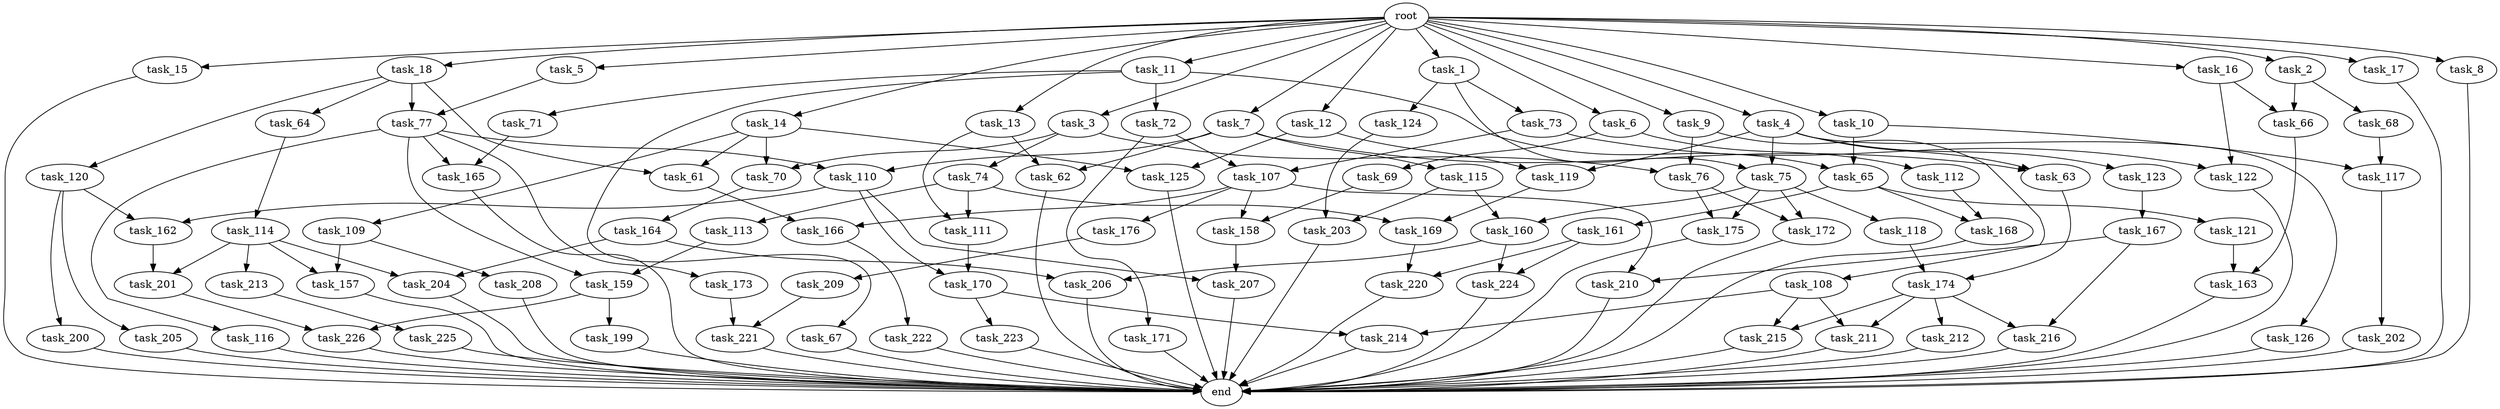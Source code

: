 digraph G {
  task_116 [size="137438953472.000000"];
  task_163 [size="1116691496960.000000"];
  task_15 [size="1024.000000"];
  task_212 [size="549755813888.000000"];
  task_169 [size="171798691840.000000"];
  task_207 [size="1073741824000.000000"];
  task_168 [size="635655159808.000000"];
  task_161 [size="214748364800.000000"];
  task_173 [size="137438953472.000000"];
  task_7 [size="1024.000000"];
  task_119 [size="455266533376.000000"];
  task_220 [size="292057776128.000000"];
  task_166 [size="910533066752.000000"];
  task_75 [size="249108103168.000000"];
  task_214 [size="1279900254208.000000"];
  task_176 [size="214748364800.000000"];
  task_204 [size="1168231104512.000000"];
  task_117 [size="996432412672.000000"];
  task_9 [size="1024.000000"];
  task_199 [size="858993459200.000000"];
  task_211 [size="970662608896.000000"];
  task_216 [size="764504178688.000000"];
  task_112 [size="695784701952.000000"];
  task_121 [size="214748364800.000000"];
  task_164 [size="214748364800.000000"];
  task_202 [size="695784701952.000000"];
  task_73 [size="214748364800.000000"];
  task_172 [size="773094113280.000000"];
  task_77 [size="214748364800.000000"];
  task_65 [size="352187318272.000000"];
  task_118 [size="77309411328.000000"];
  task_18 [size="1024.000000"];
  task_159 [size="833223655424.000000"];
  task_63 [size="455266533376.000000"];
  task_68 [size="695784701952.000000"];
  task_115 [size="420906795008.000000"];
  task_206 [size="1168231104512.000000"];
  task_160 [size="292057776128.000000"];
  task_61 [size="386547056640.000000"];
  task_64 [size="77309411328.000000"];
  task_109 [size="309237645312.000000"];
  task_167 [size="858993459200.000000"];
  task_125 [size="730144440320.000000"];
  task_1 [size="1024.000000"];
  task_157 [size="1408749273088.000000"];
  task_11 [size="1024.000000"];
  task_210 [size="429496729600.000000"];
  task_201 [size="1168231104512.000000"];
  task_69 [size="695784701952.000000"];
  task_225 [size="137438953472.000000"];
  task_171 [size="549755813888.000000"];
  task_162 [size="910533066752.000000"];
  task_123 [size="34359738368.000000"];
  task_175 [size="773094113280.000000"];
  task_111 [size="274877906944.000000"];
  task_108 [size="695784701952.000000"];
  task_62 [size="558345748480.000000"];
  task_66 [size="1554778161152.000000"];
  task_213 [size="858993459200.000000"];
  end [size="0.000000"];
  task_226 [size="893353197568.000000"];
  task_3 [size="1024.000000"];
  task_4 [size="1024.000000"];
  task_10 [size="1024.000000"];
  task_158 [size="249108103168.000000"];
  task_70 [size="1005022347264.000000"];
  task_71 [size="214748364800.000000"];
  task_67 [size="214748364800.000000"];
  task_14 [size="1024.000000"];
  task_12 [size="1024.000000"];
  task_13 [size="1024.000000"];
  task_223 [size="858993459200.000000"];
  task_174 [size="584115552256.000000"];
  task_126 [size="34359738368.000000"];
  task_114 [size="214748364800.000000"];
  task_203 [size="352187318272.000000"];
  task_6 [size="1024.000000"];
  task_113 [size="137438953472.000000"];
  task_124 [size="214748364800.000000"];
  task_2 [size="1024.000000"];
  task_209 [size="309237645312.000000"];
  task_221 [size="1717986918400.000000"];
  task_107 [size="970662608896.000000"];
  task_72 [size="214748364800.000000"];
  task_74 [size="695784701952.000000"];
  task_170 [size="910533066752.000000"];
  task_17 [size="1024.000000"];
  task_76 [size="1391569403904.000000"];
  task_165 [size="446676598784.000000"];
  task_120 [size="77309411328.000000"];
  task_200 [size="695784701952.000000"];
  root [size="0.000000"];
  task_205 [size="695784701952.000000"];
  task_208 [size="549755813888.000000"];
  task_8 [size="1024.000000"];
  task_16 [size="1024.000000"];
  task_5 [size="1024.000000"];
  task_222 [size="420906795008.000000"];
  task_215 [size="970662608896.000000"];
  task_110 [size="558345748480.000000"];
  task_122 [size="1279900254208.000000"];
  task_224 [size="936302870528.000000"];

  task_116 -> end [size="1.000000"];
  task_163 -> end [size="1.000000"];
  task_15 -> end [size="1.000000"];
  task_212 -> end [size="1.000000"];
  task_169 -> task_220 [size="209715200.000000"];
  task_207 -> end [size="1.000000"];
  task_168 -> end [size="1.000000"];
  task_161 -> task_220 [size="75497472.000000"];
  task_161 -> task_224 [size="75497472.000000"];
  task_173 -> task_221 [size="838860800.000000"];
  task_7 -> task_63 [size="411041792.000000"];
  task_7 -> task_110 [size="411041792.000000"];
  task_7 -> task_62 [size="411041792.000000"];
  task_7 -> task_115 [size="411041792.000000"];
  task_119 -> task_169 [size="33554432.000000"];
  task_220 -> end [size="1.000000"];
  task_166 -> task_222 [size="411041792.000000"];
  task_75 -> task_118 [size="75497472.000000"];
  task_75 -> task_160 [size="75497472.000000"];
  task_75 -> task_172 [size="75497472.000000"];
  task_75 -> task_175 [size="75497472.000000"];
  task_214 -> end [size="1.000000"];
  task_176 -> task_209 [size="301989888.000000"];
  task_204 -> end [size="1.000000"];
  task_117 -> task_202 [size="679477248.000000"];
  task_9 -> task_108 [size="679477248.000000"];
  task_9 -> task_76 [size="679477248.000000"];
  task_199 -> end [size="1.000000"];
  task_211 -> end [size="1.000000"];
  task_216 -> end [size="1.000000"];
  task_112 -> task_168 [size="411041792.000000"];
  task_121 -> task_163 [size="679477248.000000"];
  task_164 -> task_206 [size="301989888.000000"];
  task_164 -> task_204 [size="301989888.000000"];
  task_202 -> end [size="1.000000"];
  task_73 -> task_122 [size="411041792.000000"];
  task_73 -> task_107 [size="411041792.000000"];
  task_172 -> end [size="1.000000"];
  task_77 -> task_110 [size="134217728.000000"];
  task_77 -> task_173 [size="134217728.000000"];
  task_77 -> task_116 [size="134217728.000000"];
  task_77 -> task_165 [size="134217728.000000"];
  task_77 -> task_159 [size="134217728.000000"];
  task_65 -> task_161 [size="209715200.000000"];
  task_65 -> task_168 [size="209715200.000000"];
  task_65 -> task_121 [size="209715200.000000"];
  task_118 -> task_174 [size="33554432.000000"];
  task_18 -> task_120 [size="75497472.000000"];
  task_18 -> task_61 [size="75497472.000000"];
  task_18 -> task_77 [size="75497472.000000"];
  task_18 -> task_64 [size="75497472.000000"];
  task_159 -> task_199 [size="838860800.000000"];
  task_159 -> task_226 [size="838860800.000000"];
  task_63 -> task_174 [size="536870912.000000"];
  task_68 -> task_117 [size="838860800.000000"];
  task_115 -> task_160 [size="209715200.000000"];
  task_115 -> task_203 [size="209715200.000000"];
  task_206 -> end [size="1.000000"];
  task_160 -> task_206 [size="838860800.000000"];
  task_160 -> task_224 [size="838860800.000000"];
  task_61 -> task_166 [size="679477248.000000"];
  task_64 -> task_114 [size="209715200.000000"];
  task_109 -> task_208 [size="536870912.000000"];
  task_109 -> task_157 [size="536870912.000000"];
  task_167 -> task_210 [size="209715200.000000"];
  task_167 -> task_216 [size="209715200.000000"];
  task_125 -> end [size="1.000000"];
  task_1 -> task_75 [size="209715200.000000"];
  task_1 -> task_124 [size="209715200.000000"];
  task_1 -> task_73 [size="209715200.000000"];
  task_157 -> end [size="1.000000"];
  task_11 -> task_65 [size="209715200.000000"];
  task_11 -> task_67 [size="209715200.000000"];
  task_11 -> task_72 [size="209715200.000000"];
  task_11 -> task_71 [size="209715200.000000"];
  task_210 -> end [size="1.000000"];
  task_201 -> task_226 [size="33554432.000000"];
  task_69 -> task_158 [size="33554432.000000"];
  task_225 -> end [size="1.000000"];
  task_171 -> end [size="1.000000"];
  task_162 -> task_201 [size="301989888.000000"];
  task_123 -> task_167 [size="838860800.000000"];
  task_175 -> end [size="1.000000"];
  task_111 -> task_170 [size="679477248.000000"];
  task_108 -> task_215 [size="411041792.000000"];
  task_108 -> task_214 [size="411041792.000000"];
  task_108 -> task_211 [size="411041792.000000"];
  task_62 -> end [size="1.000000"];
  task_66 -> task_163 [size="411041792.000000"];
  task_213 -> task_225 [size="134217728.000000"];
  task_226 -> end [size="1.000000"];
  task_3 -> task_76 [size="679477248.000000"];
  task_3 -> task_70 [size="679477248.000000"];
  task_3 -> task_74 [size="679477248.000000"];
  task_4 -> task_63 [size="33554432.000000"];
  task_4 -> task_75 [size="33554432.000000"];
  task_4 -> task_119 [size="33554432.000000"];
  task_4 -> task_126 [size="33554432.000000"];
  task_4 -> task_123 [size="33554432.000000"];
  task_10 -> task_65 [size="134217728.000000"];
  task_10 -> task_117 [size="134217728.000000"];
  task_158 -> task_207 [size="838860800.000000"];
  task_70 -> task_164 [size="209715200.000000"];
  task_71 -> task_165 [size="301989888.000000"];
  task_67 -> end [size="1.000000"];
  task_14 -> task_109 [size="301989888.000000"];
  task_14 -> task_125 [size="301989888.000000"];
  task_14 -> task_61 [size="301989888.000000"];
  task_14 -> task_70 [size="301989888.000000"];
  task_12 -> task_119 [size="411041792.000000"];
  task_12 -> task_125 [size="411041792.000000"];
  task_13 -> task_111 [size="134217728.000000"];
  task_13 -> task_62 [size="134217728.000000"];
  task_223 -> end [size="1.000000"];
  task_174 -> task_212 [size="536870912.000000"];
  task_174 -> task_215 [size="536870912.000000"];
  task_174 -> task_216 [size="536870912.000000"];
  task_174 -> task_211 [size="536870912.000000"];
  task_126 -> end [size="1.000000"];
  task_114 -> task_213 [size="838860800.000000"];
  task_114 -> task_201 [size="838860800.000000"];
  task_114 -> task_157 [size="838860800.000000"];
  task_114 -> task_204 [size="838860800.000000"];
  task_203 -> end [size="1.000000"];
  task_6 -> task_112 [size="679477248.000000"];
  task_6 -> task_69 [size="679477248.000000"];
  task_113 -> task_159 [size="679477248.000000"];
  task_124 -> task_203 [size="134217728.000000"];
  task_2 -> task_66 [size="679477248.000000"];
  task_2 -> task_68 [size="679477248.000000"];
  task_209 -> task_221 [size="838860800.000000"];
  task_221 -> end [size="1.000000"];
  task_107 -> task_158 [size="209715200.000000"];
  task_107 -> task_176 [size="209715200.000000"];
  task_107 -> task_210 [size="209715200.000000"];
  task_107 -> task_166 [size="209715200.000000"];
  task_72 -> task_171 [size="536870912.000000"];
  task_72 -> task_107 [size="536870912.000000"];
  task_74 -> task_169 [size="134217728.000000"];
  task_74 -> task_111 [size="134217728.000000"];
  task_74 -> task_113 [size="134217728.000000"];
  task_170 -> task_223 [size="838860800.000000"];
  task_170 -> task_214 [size="838860800.000000"];
  task_17 -> end [size="1.000000"];
  task_76 -> task_175 [size="679477248.000000"];
  task_76 -> task_172 [size="679477248.000000"];
  task_165 -> end [size="1.000000"];
  task_120 -> task_200 [size="679477248.000000"];
  task_120 -> task_162 [size="679477248.000000"];
  task_120 -> task_205 [size="679477248.000000"];
  task_200 -> end [size="1.000000"];
  root -> task_13 [size="1.000000"];
  root -> task_17 [size="1.000000"];
  root -> task_3 [size="1.000000"];
  root -> task_4 [size="1.000000"];
  root -> task_11 [size="1.000000"];
  root -> task_15 [size="1.000000"];
  root -> task_10 [size="1.000000"];
  root -> task_6 [size="1.000000"];
  root -> task_9 [size="1.000000"];
  root -> task_16 [size="1.000000"];
  root -> task_8 [size="1.000000"];
  root -> task_18 [size="1.000000"];
  root -> task_1 [size="1.000000"];
  root -> task_5 [size="1.000000"];
  root -> task_7 [size="1.000000"];
  root -> task_2 [size="1.000000"];
  root -> task_14 [size="1.000000"];
  root -> task_12 [size="1.000000"];
  task_205 -> end [size="1.000000"];
  task_208 -> end [size="1.000000"];
  task_8 -> end [size="1.000000"];
  task_16 -> task_66 [size="838860800.000000"];
  task_16 -> task_122 [size="838860800.000000"];
  task_5 -> task_77 [size="134217728.000000"];
  task_222 -> end [size="1.000000"];
  task_215 -> end [size="1.000000"];
  task_110 -> task_170 [size="209715200.000000"];
  task_110 -> task_162 [size="209715200.000000"];
  task_110 -> task_207 [size="209715200.000000"];
  task_122 -> end [size="1.000000"];
  task_224 -> end [size="1.000000"];
}
